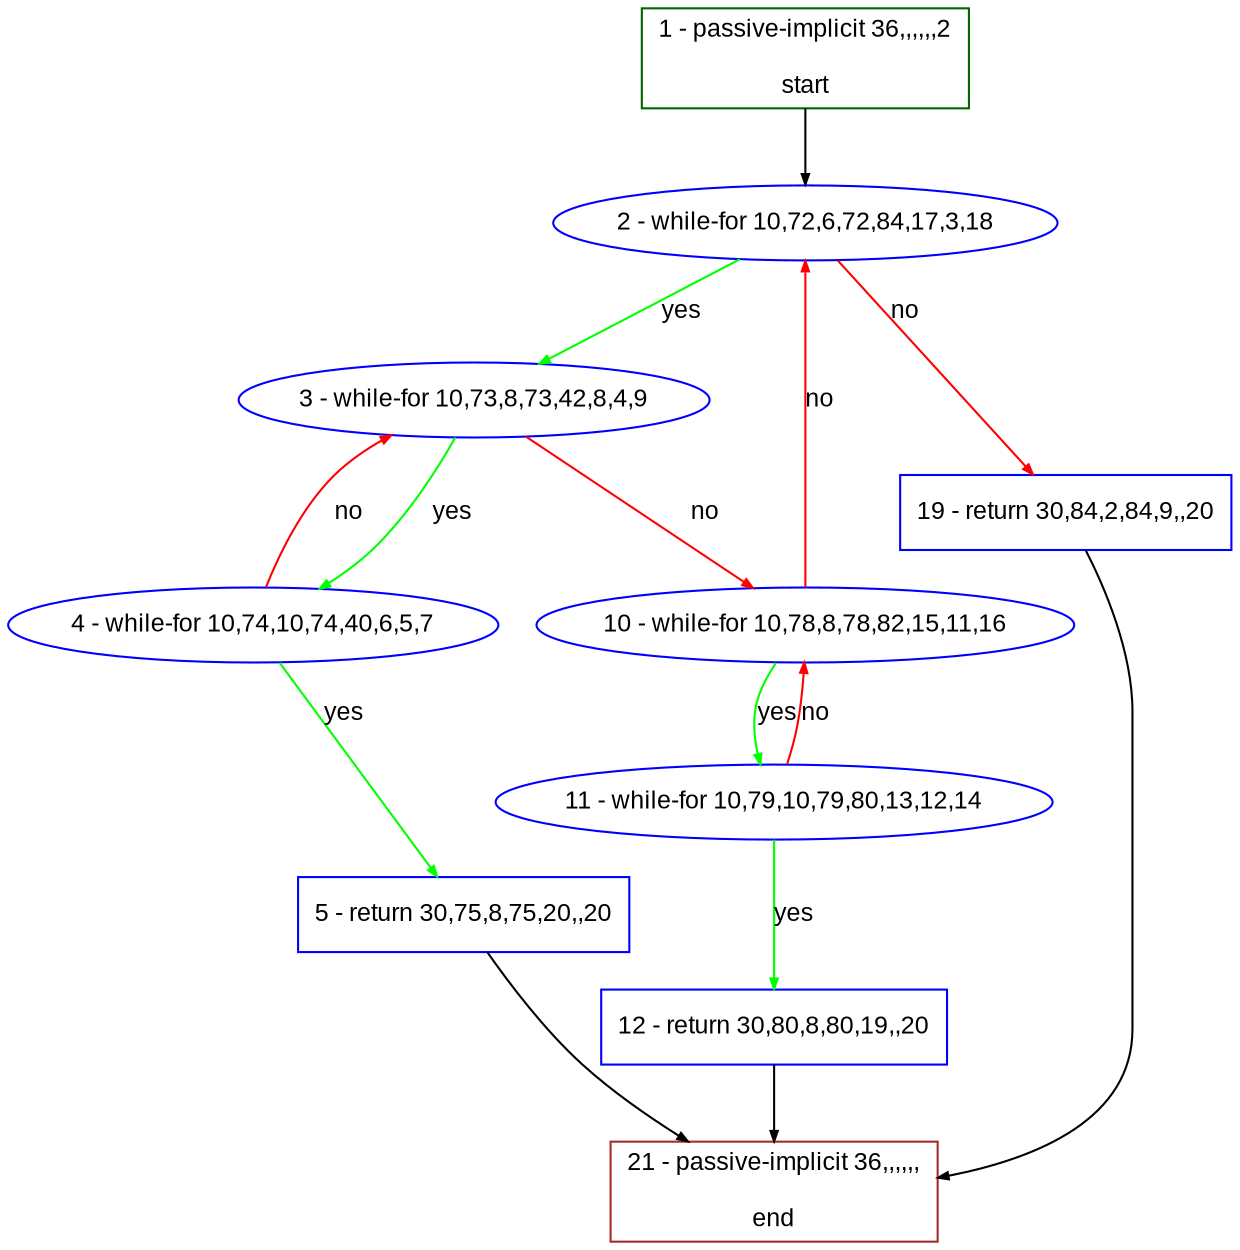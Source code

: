digraph "" {
  graph [pack="true", label="", fontsize="12", packmode="clust", fontname="Arial", fillcolor="#FFFFCC", bgcolor="white", style="rounded,filled", compound="true"];
  node [node_initialized="no", label="", color="grey", fontsize="12", fillcolor="white", fontname="Arial", style="filled", shape="rectangle", compound="true", fixedsize="false"];
  edge [fontcolor="black", arrowhead="normal", arrowtail="none", arrowsize="0.5", ltail="", label="", color="black", fontsize="12", lhead="", fontname="Arial", dir="forward", compound="true"];
  __N1 [label="2 - while-for 10,72,6,72,84,17,3,18", color="#0000ff", fillcolor="#ffffff", style="filled", shape="oval"];
  __N2 [label="1 - passive-implicit 36,,,,,,2\n\nstart", color="#006400", fillcolor="#ffffff", style="filled", shape="box"];
  __N3 [label="3 - while-for 10,73,8,73,42,8,4,9", color="#0000ff", fillcolor="#ffffff", style="filled", shape="oval"];
  __N4 [label="19 - return 30,84,2,84,9,,20", color="#0000ff", fillcolor="#ffffff", style="filled", shape="box"];
  __N5 [label="4 - while-for 10,74,10,74,40,6,5,7", color="#0000ff", fillcolor="#ffffff", style="filled", shape="oval"];
  __N6 [label="10 - while-for 10,78,8,78,82,15,11,16", color="#0000ff", fillcolor="#ffffff", style="filled", shape="oval"];
  __N7 [label="5 - return 30,75,8,75,20,,20", color="#0000ff", fillcolor="#ffffff", style="filled", shape="box"];
  __N8 [label="21 - passive-implicit 36,,,,,,\n\nend", color="#a52a2a", fillcolor="#ffffff", style="filled", shape="box"];
  __N9 [label="11 - while-for 10,79,10,79,80,13,12,14", color="#0000ff", fillcolor="#ffffff", style="filled", shape="oval"];
  __N10 [label="12 - return 30,80,8,80,19,,20", color="#0000ff", fillcolor="#ffffff", style="filled", shape="box"];
  __N2 -> __N1 [arrowhead="normal", arrowtail="none", color="#000000", label="", dir="forward"];
  __N1 -> __N3 [arrowhead="normal", arrowtail="none", color="#00ff00", label="yes", dir="forward"];
  __N1 -> __N4 [arrowhead="normal", arrowtail="none", color="#ff0000", label="no", dir="forward"];
  __N3 -> __N5 [arrowhead="normal", arrowtail="none", color="#00ff00", label="yes", dir="forward"];
  __N5 -> __N3 [arrowhead="normal", arrowtail="none", color="#ff0000", label="no", dir="forward"];
  __N3 -> __N6 [arrowhead="normal", arrowtail="none", color="#ff0000", label="no", dir="forward"];
  __N5 -> __N7 [arrowhead="normal", arrowtail="none", color="#00ff00", label="yes", dir="forward"];
  __N7 -> __N8 [arrowhead="normal", arrowtail="none", color="#000000", label="", dir="forward"];
  __N6 -> __N1 [arrowhead="normal", arrowtail="none", color="#ff0000", label="no", dir="forward"];
  __N6 -> __N9 [arrowhead="normal", arrowtail="none", color="#00ff00", label="yes", dir="forward"];
  __N9 -> __N6 [arrowhead="normal", arrowtail="none", color="#ff0000", label="no", dir="forward"];
  __N9 -> __N10 [arrowhead="normal", arrowtail="none", color="#00ff00", label="yes", dir="forward"];
  __N10 -> __N8 [arrowhead="normal", arrowtail="none", color="#000000", label="", dir="forward"];
  __N4 -> __N8 [arrowhead="normal", arrowtail="none", color="#000000", label="", dir="forward"];
}
